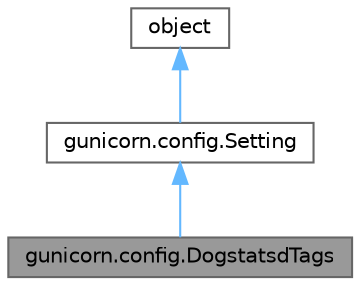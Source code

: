 digraph "gunicorn.config.DogstatsdTags"
{
 // LATEX_PDF_SIZE
  bgcolor="transparent";
  edge [fontname=Helvetica,fontsize=10,labelfontname=Helvetica,labelfontsize=10];
  node [fontname=Helvetica,fontsize=10,shape=box,height=0.2,width=0.4];
  Node1 [id="Node000001",label="gunicorn.config.DogstatsdTags",height=0.2,width=0.4,color="gray40", fillcolor="grey60", style="filled", fontcolor="black",tooltip=" "];
  Node2 -> Node1 [id="edge1_Node000001_Node000002",dir="back",color="steelblue1",style="solid",tooltip=" "];
  Node2 [id="Node000002",label="gunicorn.config.Setting",height=0.2,width=0.4,color="gray40", fillcolor="white", style="filled",URL="$classgunicorn_1_1config_1_1_setting.html",tooltip=" "];
  Node3 -> Node2 [id="edge2_Node000002_Node000003",dir="back",color="steelblue1",style="solid",tooltip=" "];
  Node3 [id="Node000003",label="object",height=0.2,width=0.4,color="gray40", fillcolor="white", style="filled",tooltip=" "];
}
